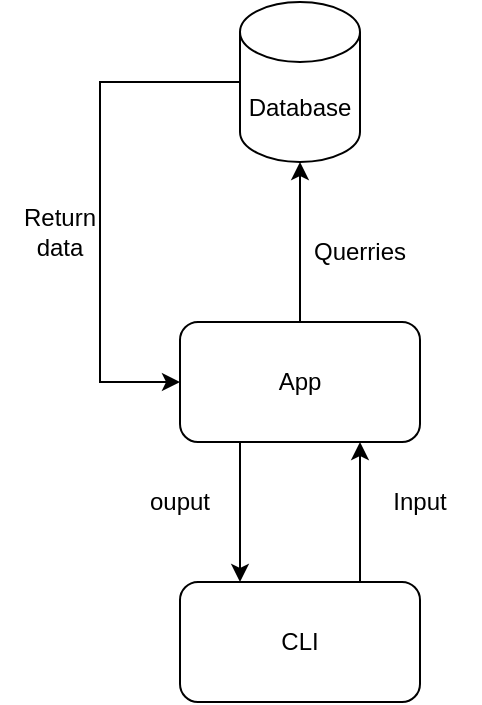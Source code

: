 <mxfile version="21.5.0" type="device">
  <diagram name="Seite-1" id="junnd6RYLpzeLIffWe3f">
    <mxGraphModel dx="1674" dy="756" grid="1" gridSize="10" guides="1" tooltips="1" connect="1" arrows="1" fold="1" page="1" pageScale="1" pageWidth="827" pageHeight="1169" math="0" shadow="0">
      <root>
        <mxCell id="0" />
        <mxCell id="1" parent="0" />
        <mxCell id="B82oSC1ypLgA8qPtHauT-7" style="edgeStyle=orthogonalEdgeStyle;rounded=0;orthogonalLoop=1;jettySize=auto;html=1;entryX=0;entryY=0.5;entryDx=0;entryDy=0;exitX=0;exitY=0.5;exitDx=0;exitDy=0;exitPerimeter=0;" edge="1" parent="1" source="B82oSC1ypLgA8qPtHauT-1" target="B82oSC1ypLgA8qPtHauT-2">
          <mxGeometry relative="1" as="geometry">
            <Array as="points">
              <mxPoint x="160" y="390" />
              <mxPoint x="160" y="540" />
            </Array>
          </mxGeometry>
        </mxCell>
        <mxCell id="B82oSC1ypLgA8qPtHauT-1" value="Database" style="shape=cylinder3;whiteSpace=wrap;html=1;boundedLbl=1;backgroundOutline=1;size=15;" vertex="1" parent="1">
          <mxGeometry x="230" y="350" width="60" height="80" as="geometry" />
        </mxCell>
        <mxCell id="B82oSC1ypLgA8qPtHauT-6" style="edgeStyle=orthogonalEdgeStyle;rounded=0;orthogonalLoop=1;jettySize=auto;html=1;" edge="1" parent="1" source="B82oSC1ypLgA8qPtHauT-2" target="B82oSC1ypLgA8qPtHauT-1">
          <mxGeometry relative="1" as="geometry">
            <Array as="points">
              <mxPoint x="260" y="470" />
              <mxPoint x="260" y="470" />
            </Array>
          </mxGeometry>
        </mxCell>
        <mxCell id="B82oSC1ypLgA8qPtHauT-20" style="edgeStyle=orthogonalEdgeStyle;rounded=0;orthogonalLoop=1;jettySize=auto;html=1;exitX=0.25;exitY=1;exitDx=0;exitDy=0;entryX=0.25;entryY=0;entryDx=0;entryDy=0;" edge="1" parent="1" source="B82oSC1ypLgA8qPtHauT-2" target="B82oSC1ypLgA8qPtHauT-3">
          <mxGeometry relative="1" as="geometry" />
        </mxCell>
        <mxCell id="B82oSC1ypLgA8qPtHauT-2" value="App" style="rounded=1;whiteSpace=wrap;html=1;" vertex="1" parent="1">
          <mxGeometry x="200" y="510" width="120" height="60" as="geometry" />
        </mxCell>
        <mxCell id="B82oSC1ypLgA8qPtHauT-21" style="edgeStyle=orthogonalEdgeStyle;rounded=0;orthogonalLoop=1;jettySize=auto;html=1;exitX=0.75;exitY=0;exitDx=0;exitDy=0;entryX=0.75;entryY=1;entryDx=0;entryDy=0;" edge="1" parent="1" source="B82oSC1ypLgA8qPtHauT-3" target="B82oSC1ypLgA8qPtHauT-2">
          <mxGeometry relative="1" as="geometry" />
        </mxCell>
        <mxCell id="B82oSC1ypLgA8qPtHauT-3" value="CLI" style="rounded=1;whiteSpace=wrap;html=1;" vertex="1" parent="1">
          <mxGeometry x="200" y="640" width="120" height="60" as="geometry" />
        </mxCell>
        <mxCell id="B82oSC1ypLgA8qPtHauT-11" value="Input" style="text;html=1;strokeColor=none;fillColor=none;align=center;verticalAlign=middle;whiteSpace=wrap;rounded=0;" vertex="1" parent="1">
          <mxGeometry x="290" y="585" width="60" height="30" as="geometry" />
        </mxCell>
        <mxCell id="B82oSC1ypLgA8qPtHauT-13" value="ouput" style="text;html=1;strokeColor=none;fillColor=none;align=center;verticalAlign=middle;whiteSpace=wrap;rounded=0;" vertex="1" parent="1">
          <mxGeometry x="170" y="585" width="60" height="30" as="geometry" />
        </mxCell>
        <mxCell id="B82oSC1ypLgA8qPtHauT-17" value="Return data" style="text;html=1;strokeColor=none;fillColor=none;align=center;verticalAlign=middle;whiteSpace=wrap;rounded=0;" vertex="1" parent="1">
          <mxGeometry x="110" y="450" width="60" height="30" as="geometry" />
        </mxCell>
        <mxCell id="B82oSC1ypLgA8qPtHauT-18" value="Querries" style="text;html=1;strokeColor=none;fillColor=none;align=center;verticalAlign=middle;whiteSpace=wrap;rounded=0;" vertex="1" parent="1">
          <mxGeometry x="260" y="460" width="60" height="30" as="geometry" />
        </mxCell>
      </root>
    </mxGraphModel>
  </diagram>
</mxfile>
